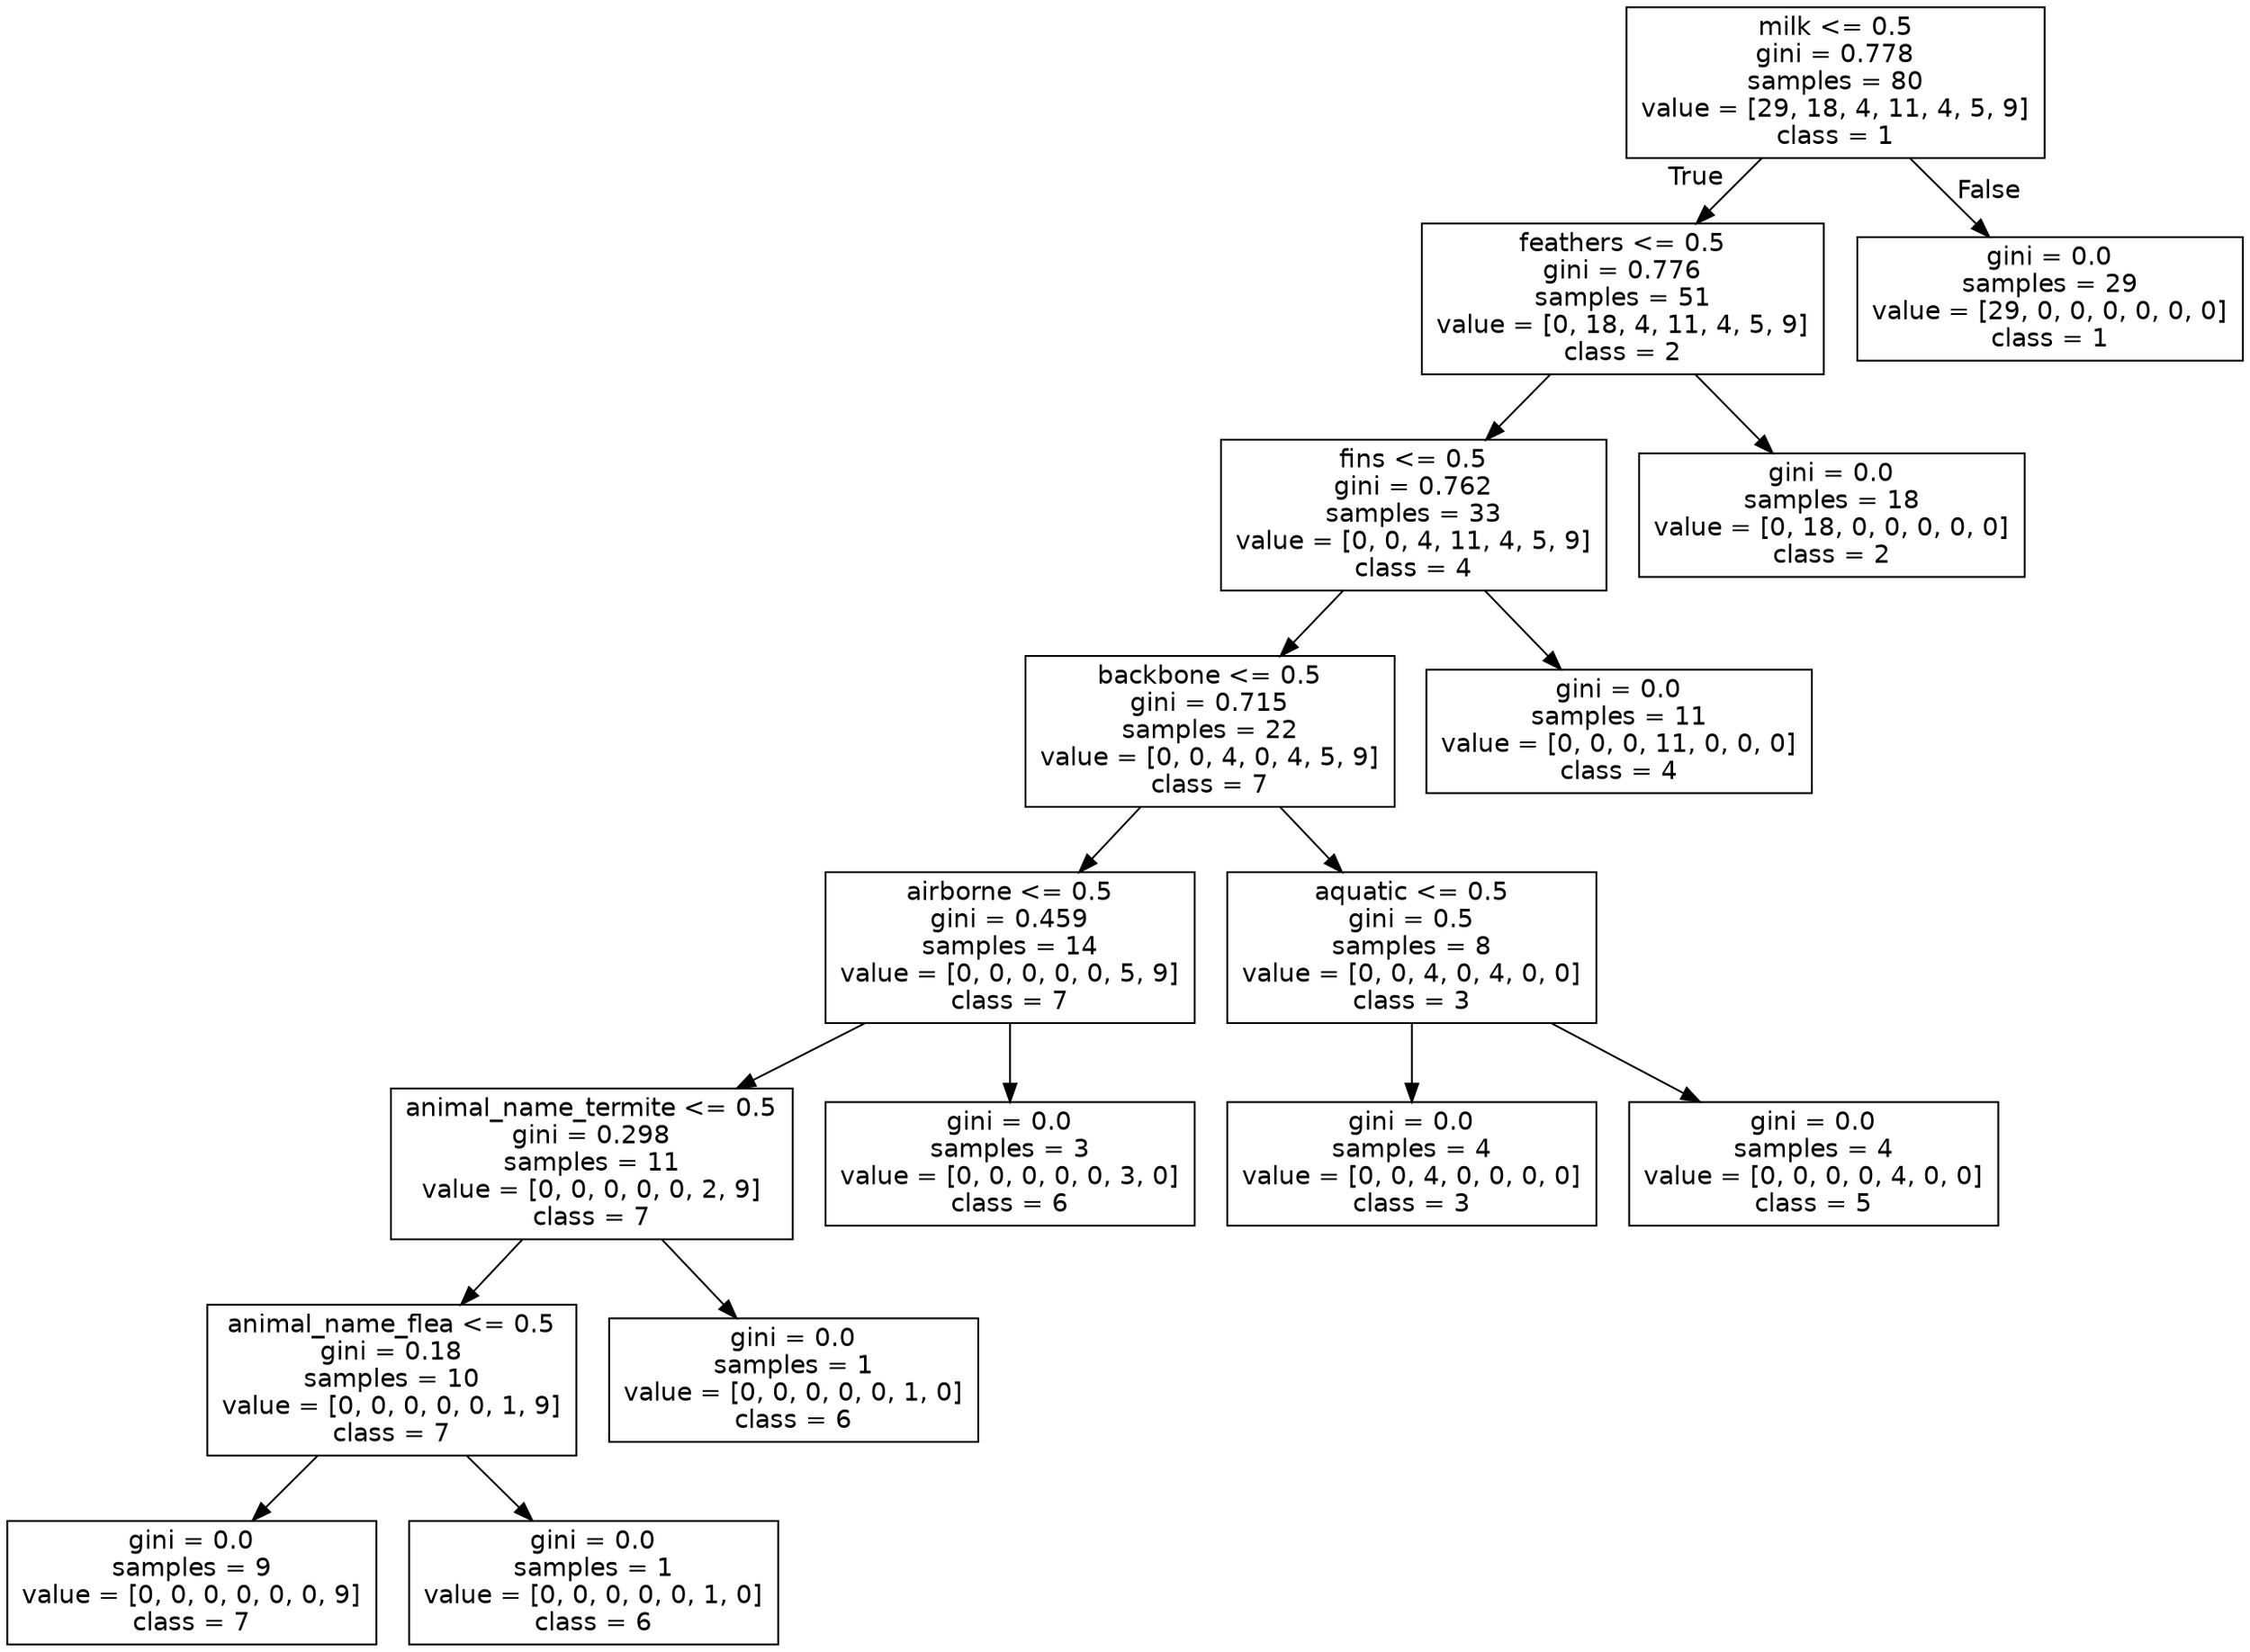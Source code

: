 digraph Tree {
node [shape=box, fontname="helvetica"] ;
edge [fontname="helvetica"] ;
0 [label="milk <= 0.5\ngini = 0.778\nsamples = 80\nvalue = [29, 18, 4, 11, 4, 5, 9]\nclass = 1"] ;
1 [label="feathers <= 0.5\ngini = 0.776\nsamples = 51\nvalue = [0, 18, 4, 11, 4, 5, 9]\nclass = 2"] ;
0 -> 1 [labeldistance=2.5, labelangle=45, headlabel="True"] ;
2 [label="fins <= 0.5\ngini = 0.762\nsamples = 33\nvalue = [0, 0, 4, 11, 4, 5, 9]\nclass = 4"] ;
1 -> 2 ;
3 [label="backbone <= 0.5\ngini = 0.715\nsamples = 22\nvalue = [0, 0, 4, 0, 4, 5, 9]\nclass = 7"] ;
2 -> 3 ;
4 [label="airborne <= 0.5\ngini = 0.459\nsamples = 14\nvalue = [0, 0, 0, 0, 0, 5, 9]\nclass = 7"] ;
3 -> 4 ;
5 [label="animal_name_termite <= 0.5\ngini = 0.298\nsamples = 11\nvalue = [0, 0, 0, 0, 0, 2, 9]\nclass = 7"] ;
4 -> 5 ;
6 [label="animal_name_flea <= 0.5\ngini = 0.18\nsamples = 10\nvalue = [0, 0, 0, 0, 0, 1, 9]\nclass = 7"] ;
5 -> 6 ;
7 [label="gini = 0.0\nsamples = 9\nvalue = [0, 0, 0, 0, 0, 0, 9]\nclass = 7"] ;
6 -> 7 ;
8 [label="gini = 0.0\nsamples = 1\nvalue = [0, 0, 0, 0, 0, 1, 0]\nclass = 6"] ;
6 -> 8 ;
9 [label="gini = 0.0\nsamples = 1\nvalue = [0, 0, 0, 0, 0, 1, 0]\nclass = 6"] ;
5 -> 9 ;
10 [label="gini = 0.0\nsamples = 3\nvalue = [0, 0, 0, 0, 0, 3, 0]\nclass = 6"] ;
4 -> 10 ;
11 [label="aquatic <= 0.5\ngini = 0.5\nsamples = 8\nvalue = [0, 0, 4, 0, 4, 0, 0]\nclass = 3"] ;
3 -> 11 ;
12 [label="gini = 0.0\nsamples = 4\nvalue = [0, 0, 4, 0, 0, 0, 0]\nclass = 3"] ;
11 -> 12 ;
13 [label="gini = 0.0\nsamples = 4\nvalue = [0, 0, 0, 0, 4, 0, 0]\nclass = 5"] ;
11 -> 13 ;
14 [label="gini = 0.0\nsamples = 11\nvalue = [0, 0, 0, 11, 0, 0, 0]\nclass = 4"] ;
2 -> 14 ;
15 [label="gini = 0.0\nsamples = 18\nvalue = [0, 18, 0, 0, 0, 0, 0]\nclass = 2"] ;
1 -> 15 ;
16 [label="gini = 0.0\nsamples = 29\nvalue = [29, 0, 0, 0, 0, 0, 0]\nclass = 1"] ;
0 -> 16 [labeldistance=2.5, labelangle=-45, headlabel="False"] ;
}